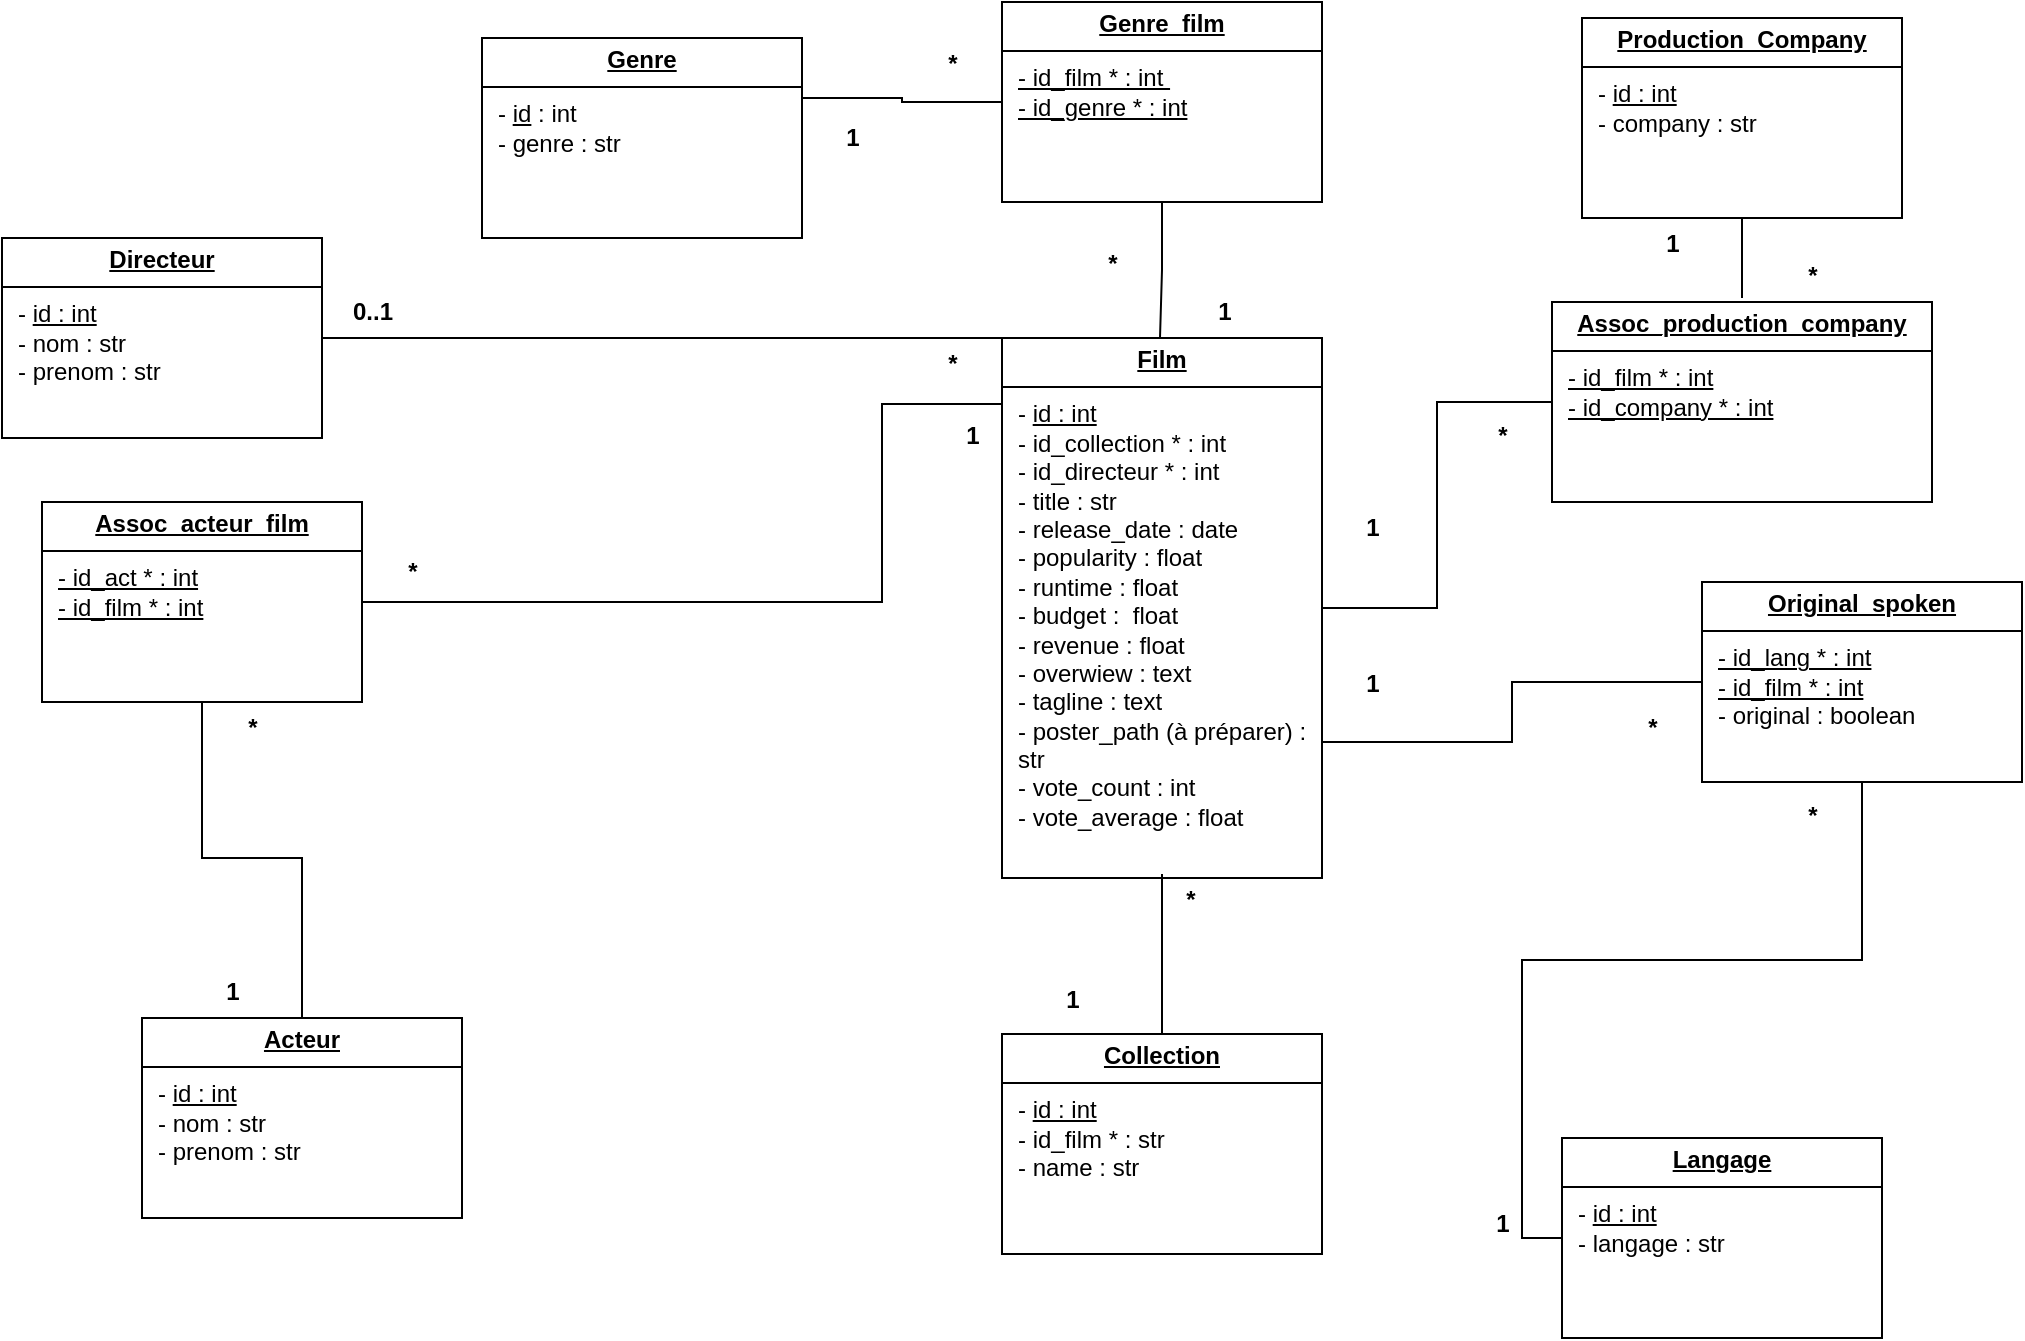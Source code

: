 <mxfile>
    <diagram name="Troisieme_version" id="YauvPk-F1fpuxmVFumh4">
        <mxGraphModel dx="1679" dy="948" grid="1" gridSize="10" guides="1" tooltips="1" connect="1" arrows="1" fold="1" page="1" pageScale="1" pageWidth="827" pageHeight="1169" math="0" shadow="0">
            <root>
                <mxCell id="2UzMBbFxG-jk5nLvKuJf-0"/>
                <mxCell id="2UzMBbFxG-jk5nLvKuJf-1" parent="2UzMBbFxG-jk5nLvKuJf-0"/>
                <mxCell id="2UzMBbFxG-jk5nLvKuJf-2" value="&lt;p style=&quot;margin:0px;margin-top:4px;text-align:center;text-decoration:underline;&quot;&gt;&lt;b&gt;Film&lt;/b&gt;&lt;/p&gt;&lt;hr size=&quot;1&quot; style=&quot;border-style:solid;&quot;&gt;&lt;p style=&quot;margin:0px;margin-left:8px;&quot;&gt;- &lt;u&gt;id : int&lt;/u&gt;&lt;/p&gt;&lt;p style=&quot;margin:0px;margin-left:8px;&quot;&gt;- id_collection * : int&lt;/p&gt;&lt;p style=&quot;margin:0px;margin-left:8px;&quot;&gt;- id_directeur * : int&lt;/p&gt;&lt;p style=&quot;margin:0px;margin-left:8px;&quot;&gt;- title : str&lt;/p&gt;&lt;p style=&quot;margin:0px;margin-left:8px;&quot;&gt;- release_date : date&lt;/p&gt;&lt;p style=&quot;margin:0px;margin-left:8px;&quot;&gt;- popularity : float&lt;/p&gt;&lt;p style=&quot;margin:0px;margin-left:8px;&quot;&gt;- runtime : float&lt;/p&gt;&lt;p style=&quot;margin:0px;margin-left:8px;&quot;&gt;- budget :&amp;nbsp; float&lt;/p&gt;&lt;p style=&quot;margin:0px;margin-left:8px;&quot;&gt;- revenue : float&lt;/p&gt;&lt;p style=&quot;margin: 0px 0px 0px 8px;&quot;&gt;- overwiew : text&lt;/p&gt;&lt;p style=&quot;margin: 0px 0px 0px 8px;&quot;&gt;- tagline : text&lt;/p&gt;&lt;p style=&quot;margin: 0px 0px 0px 8px;&quot;&gt;- poster_path (à préparer) : str&lt;/p&gt;&lt;p style=&quot;margin: 0px 0px 0px 8px;&quot;&gt;- vote_count : int&lt;/p&gt;&lt;p style=&quot;margin: 0px 0px 0px 8px;&quot;&gt;- vote_average : float&lt;/p&gt;" style="verticalAlign=top;align=left;overflow=fill;html=1;whiteSpace=wrap;" parent="2UzMBbFxG-jk5nLvKuJf-1" vertex="1">
                    <mxGeometry x="310" y="200" width="160" height="270" as="geometry"/>
                </mxCell>
                <mxCell id="2UzMBbFxG-jk5nLvKuJf-3" value="&lt;p style=&quot;margin:0px;margin-top:4px;text-align:center;text-decoration:underline;&quot;&gt;&lt;b&gt;Genre&lt;/b&gt;&lt;/p&gt;&lt;hr size=&quot;1&quot; style=&quot;border-style:solid;&quot;&gt;&lt;p style=&quot;margin:0px;margin-left:8px;&quot;&gt;- &lt;u&gt;id&lt;/u&gt; : int&lt;/p&gt;&lt;p style=&quot;margin:0px;margin-left:8px;&quot;&gt;- genre : str&lt;/p&gt;" style="verticalAlign=top;align=left;overflow=fill;html=1;whiteSpace=wrap;" parent="2UzMBbFxG-jk5nLvKuJf-1" vertex="1">
                    <mxGeometry x="50" y="50" width="160" height="100" as="geometry"/>
                </mxCell>
                <mxCell id="2UzMBbFxG-jk5nLvKuJf-4" value="&lt;p style=&quot;margin:0px;margin-top:4px;text-align:center;text-decoration:underline;&quot;&gt;&lt;b&gt;Genre_film&lt;/b&gt;&lt;/p&gt;&lt;hr size=&quot;1&quot; style=&quot;border-style:solid;&quot;&gt;&lt;p style=&quot;margin:0px;margin-left:8px;&quot;&gt;&lt;span style=&quot;background-color: initial;&quot;&gt;&lt;u&gt;- id_film * : int&amp;nbsp;&lt;/u&gt;&lt;/span&gt;&lt;/p&gt;&lt;p style=&quot;margin:0px;margin-left:8px;&quot;&gt;&lt;u&gt;- id_genre * : int&lt;/u&gt;&lt;/p&gt;&lt;p style=&quot;margin:0px;margin-left:8px;&quot;&gt;&lt;br&gt;&lt;/p&gt;&lt;p style=&quot;margin:0px;margin-left:8px;&quot;&gt;&lt;br&gt;&lt;/p&gt;&lt;p style=&quot;margin:0px;margin-left:8px;&quot;&gt;&lt;br&gt;&lt;/p&gt;&lt;p style=&quot;margin:0px;margin-left:8px;&quot;&gt;Traitement à faire sous python pour la colonne genre (| en séparateur)&lt;/p&gt;" style="verticalAlign=top;align=left;overflow=fill;html=1;whiteSpace=wrap;" parent="2UzMBbFxG-jk5nLvKuJf-1" vertex="1">
                    <mxGeometry x="310" y="32" width="160" height="100" as="geometry"/>
                </mxCell>
                <mxCell id="2UzMBbFxG-jk5nLvKuJf-5" style="edgeStyle=orthogonalEdgeStyle;rounded=0;orthogonalLoop=1;jettySize=auto;html=1;endArrow=none;endFill=0;exitX=0;exitY=0.5;exitDx=0;exitDy=0;" parent="2UzMBbFxG-jk5nLvKuJf-1" source="2UzMBbFxG-jk5nLvKuJf-6" target="2UzMBbFxG-jk5nLvKuJf-7" edge="1">
                    <mxGeometry relative="1" as="geometry">
                        <mxPoint x="920" y="430" as="sourcePoint"/>
                    </mxGeometry>
                </mxCell>
                <mxCell id="2UzMBbFxG-jk5nLvKuJf-6" value="&lt;p style=&quot;margin:0px;margin-top:4px;text-align:center;text-decoration:underline;&quot;&gt;&lt;b&gt;Langage&lt;/b&gt;&lt;/p&gt;&lt;hr size=&quot;1&quot; style=&quot;border-style:solid;&quot;&gt;&lt;p style=&quot;margin:0px;margin-left:8px;&quot;&gt;- &lt;u&gt;id : int&lt;/u&gt;&lt;/p&gt;&lt;p style=&quot;margin:0px;margin-left:8px;&quot;&gt;- langage : str&lt;/p&gt;" style="verticalAlign=top;align=left;overflow=fill;html=1;whiteSpace=wrap;" parent="2UzMBbFxG-jk5nLvKuJf-1" vertex="1">
                    <mxGeometry x="590" y="600" width="160" height="100" as="geometry"/>
                </mxCell>
                <mxCell id="2UzMBbFxG-jk5nLvKuJf-7" value="&lt;p style=&quot;margin:0px;margin-top:4px;text-align:center;text-decoration:underline;&quot;&gt;&lt;b&gt;Original_spoken&lt;/b&gt;&lt;/p&gt;&lt;hr size=&quot;1&quot; style=&quot;border-style:solid;&quot;&gt;&lt;p style=&quot;margin:0px;margin-left:8px;&quot;&gt;&lt;span style=&quot;background-color: initial;&quot;&gt;&lt;u&gt;- id_lang * : int&lt;/u&gt;&lt;/span&gt;&lt;/p&gt;&lt;p style=&quot;margin:0px;margin-left:8px;&quot;&gt;&lt;u&gt;- id_film * : int&lt;/u&gt;&lt;/p&gt;&lt;p style=&quot;margin:0px;margin-left:8px;&quot;&gt;- original : boolean&lt;/p&gt;&lt;p style=&quot;margin:0px;margin-left:8px;&quot;&gt;&lt;br&gt;&lt;/p&gt;&lt;p style=&quot;margin:0px;margin-left:8px;&quot;&gt;&lt;br&gt;&lt;/p&gt;&lt;p style=&quot;margin:0px;margin-left:8px;&quot;&gt;traitement à gérer sous python (original_langage et spoken_langage)&lt;/p&gt;" style="verticalAlign=top;align=left;overflow=fill;html=1;whiteSpace=wrap;" parent="2UzMBbFxG-jk5nLvKuJf-1" vertex="1">
                    <mxGeometry x="660" y="322" width="160" height="100" as="geometry"/>
                </mxCell>
                <mxCell id="2UzMBbFxG-jk5nLvKuJf-9" value="1" style="text;align=center;fontStyle=1;verticalAlign=middle;spacingLeft=3;spacingRight=3;strokeColor=none;rotatable=0;points=[[0,0.5],[1,0.5]];portConstraint=eastwest;html=1;" parent="2UzMBbFxG-jk5nLvKuJf-1" vertex="1">
                    <mxGeometry x="535" y="630" width="50" height="26" as="geometry"/>
                </mxCell>
                <mxCell id="2UzMBbFxG-jk5nLvKuJf-10" value="*" style="text;align=center;fontStyle=1;verticalAlign=middle;spacingLeft=3;spacingRight=3;strokeColor=none;rotatable=0;points=[[0,0.5],[1,0.5]];portConstraint=eastwest;html=1;" parent="2UzMBbFxG-jk5nLvKuJf-1" vertex="1">
                    <mxGeometry x="610" y="382" width="50" height="26" as="geometry"/>
                </mxCell>
                <mxCell id="2UzMBbFxG-jk5nLvKuJf-11" style="edgeStyle=orthogonalEdgeStyle;rounded=0;orthogonalLoop=1;jettySize=auto;html=1;exitX=1;exitY=0.748;exitDx=0;exitDy=0;endArrow=none;endFill=0;exitPerimeter=0;" parent="2UzMBbFxG-jk5nLvKuJf-1" source="2UzMBbFxG-jk5nLvKuJf-2" target="2UzMBbFxG-jk5nLvKuJf-7" edge="1">
                    <mxGeometry relative="1" as="geometry">
                        <mxPoint x="210" y="450" as="sourcePoint"/>
                        <mxPoint x="320" y="450" as="targetPoint"/>
                    </mxGeometry>
                </mxCell>
                <mxCell id="2UzMBbFxG-jk5nLvKuJf-13" value="1" style="text;align=center;fontStyle=1;verticalAlign=middle;spacingLeft=3;spacingRight=3;strokeColor=none;rotatable=0;points=[[0,0.5],[1,0.5]];portConstraint=eastwest;html=1;" parent="2UzMBbFxG-jk5nLvKuJf-1" vertex="1">
                    <mxGeometry x="714" y="176" width="50" height="26" as="geometry"/>
                </mxCell>
                <mxCell id="2UzMBbFxG-jk5nLvKuJf-14" style="edgeStyle=orthogonalEdgeStyle;rounded=0;orthogonalLoop=1;jettySize=auto;html=1;exitX=0.5;exitY=1;exitDx=0;exitDy=0;endArrow=none;endFill=0;" parent="2UzMBbFxG-jk5nLvKuJf-1" source="2UzMBbFxG-jk5nLvKuJf-4" edge="1">
                    <mxGeometry relative="1" as="geometry">
                        <mxPoint x="389" y="170" as="sourcePoint"/>
                        <mxPoint x="389" y="200" as="targetPoint"/>
                    </mxGeometry>
                </mxCell>
                <mxCell id="2UzMBbFxG-jk5nLvKuJf-15" value="1" style="text;align=center;fontStyle=1;verticalAlign=middle;spacingLeft=3;spacingRight=3;strokeColor=none;rotatable=0;points=[[0,0.5],[1,0.5]];portConstraint=eastwest;html=1;" parent="2UzMBbFxG-jk5nLvKuJf-1" vertex="1">
                    <mxGeometry x="396" y="174" width="50" height="26" as="geometry"/>
                </mxCell>
                <mxCell id="2UzMBbFxG-jk5nLvKuJf-16" value="*" style="text;align=center;fontStyle=1;verticalAlign=middle;spacingLeft=3;spacingRight=3;strokeColor=none;rotatable=0;points=[[0,0.5],[1,0.5]];portConstraint=eastwest;html=1;" parent="2UzMBbFxG-jk5nLvKuJf-1" vertex="1">
                    <mxGeometry x="340" y="150" width="50" height="26" as="geometry"/>
                </mxCell>
                <mxCell id="2UzMBbFxG-jk5nLvKuJf-17" style="edgeStyle=orthogonalEdgeStyle;rounded=0;orthogonalLoop=1;jettySize=auto;html=1;exitX=1;exitY=0.5;exitDx=0;exitDy=0;endArrow=none;endFill=0;entryX=0;entryY=0.5;entryDx=0;entryDy=0;" parent="2UzMBbFxG-jk5nLvKuJf-1" source="2UzMBbFxG-jk5nLvKuJf-3" target="2UzMBbFxG-jk5nLvKuJf-4" edge="1">
                    <mxGeometry relative="1" as="geometry">
                        <mxPoint x="400" y="160" as="sourcePoint"/>
                        <mxPoint x="399" y="240" as="targetPoint"/>
                        <Array as="points">
                            <mxPoint x="210" y="80"/>
                            <mxPoint x="260" y="80"/>
                            <mxPoint x="260" y="82"/>
                        </Array>
                    </mxGeometry>
                </mxCell>
                <mxCell id="2UzMBbFxG-jk5nLvKuJf-18" value="*" style="text;align=center;fontStyle=1;verticalAlign=middle;spacingLeft=3;spacingRight=3;strokeColor=none;rotatable=0;points=[[0,0.5],[1,0.5]];portConstraint=eastwest;html=1;" parent="2UzMBbFxG-jk5nLvKuJf-1" vertex="1">
                    <mxGeometry x="260" y="50" width="50" height="26" as="geometry"/>
                </mxCell>
                <mxCell id="2UzMBbFxG-jk5nLvKuJf-19" value="1" style="text;align=center;fontStyle=1;verticalAlign=middle;spacingLeft=3;spacingRight=3;strokeColor=none;rotatable=0;points=[[0,0.5],[1,0.5]];portConstraint=eastwest;html=1;" parent="2UzMBbFxG-jk5nLvKuJf-1" vertex="1">
                    <mxGeometry x="210" y="87" width="50" height="26" as="geometry"/>
                </mxCell>
                <mxCell id="2UzMBbFxG-jk5nLvKuJf-23" value="&lt;p style=&quot;margin:0px;margin-top:4px;text-align:center;text-decoration:underline;&quot;&gt;&lt;b&gt;Production_Company&lt;/b&gt;&lt;/p&gt;&lt;hr size=&quot;1&quot; style=&quot;border-style:solid;&quot;&gt;&lt;p style=&quot;margin:0px;margin-left:8px;&quot;&gt;- &lt;u&gt;id : int&lt;/u&gt;&lt;/p&gt;&lt;p style=&quot;margin:0px;margin-left:8px;&quot;&gt;- company : str&lt;/p&gt;" style="verticalAlign=top;align=left;overflow=fill;html=1;whiteSpace=wrap;" parent="2UzMBbFxG-jk5nLvKuJf-1" vertex="1">
                    <mxGeometry x="600" y="40" width="160" height="100" as="geometry"/>
                </mxCell>
                <mxCell id="2UzMBbFxG-jk5nLvKuJf-24" value="&lt;p style=&quot;margin:0px;margin-top:4px;text-align:center;text-decoration:underline;&quot;&gt;&lt;b&gt;Assoc_production_company&lt;/b&gt;&lt;/p&gt;&lt;hr size=&quot;1&quot; style=&quot;border-style:solid;&quot;&gt;&lt;p style=&quot;margin:0px;margin-left:8px;&quot;&gt;&lt;span style=&quot;background-color: initial;&quot;&gt;&lt;u&gt;- id_film * : int&lt;/u&gt;&lt;/span&gt;&lt;/p&gt;&lt;p style=&quot;margin:0px;margin-left:8px;&quot;&gt;&lt;u&gt;- id_company * : int&lt;/u&gt;&lt;/p&gt;" style="verticalAlign=top;align=left;overflow=fill;html=1;whiteSpace=wrap;" parent="2UzMBbFxG-jk5nLvKuJf-1" vertex="1">
                    <mxGeometry x="585" y="182" width="190" height="100" as="geometry"/>
                </mxCell>
                <mxCell id="2UzMBbFxG-jk5nLvKuJf-25" style="edgeStyle=orthogonalEdgeStyle;rounded=0;orthogonalLoop=1;jettySize=auto;html=1;exitX=0;exitY=0.5;exitDx=0;exitDy=0;endArrow=none;endFill=0;entryX=1;entryY=0.5;entryDx=0;entryDy=0;" parent="2UzMBbFxG-jk5nLvKuJf-1" source="2UzMBbFxG-jk5nLvKuJf-24" target="2UzMBbFxG-jk5nLvKuJf-2" edge="1">
                    <mxGeometry relative="1" as="geometry">
                        <mxPoint x="400" y="160" as="sourcePoint"/>
                        <mxPoint x="399" y="240" as="targetPoint"/>
                    </mxGeometry>
                </mxCell>
                <mxCell id="2UzMBbFxG-jk5nLvKuJf-26" value="1" style="text;align=center;fontStyle=1;verticalAlign=middle;spacingLeft=3;spacingRight=3;strokeColor=none;rotatable=0;points=[[0,0.5],[1,0.5]];portConstraint=eastwest;html=1;" parent="2UzMBbFxG-jk5nLvKuJf-1" vertex="1">
                    <mxGeometry x="470" y="282" width="50" height="26" as="geometry"/>
                </mxCell>
                <mxCell id="2UzMBbFxG-jk5nLvKuJf-27" value="*" style="text;align=center;fontStyle=1;verticalAlign=middle;spacingLeft=3;spacingRight=3;strokeColor=none;rotatable=0;points=[[0,0.5],[1,0.5]];portConstraint=eastwest;html=1;" parent="2UzMBbFxG-jk5nLvKuJf-1" vertex="1">
                    <mxGeometry x="535" y="236" width="50" height="26" as="geometry"/>
                </mxCell>
                <mxCell id="2UzMBbFxG-jk5nLvKuJf-28" style="edgeStyle=orthogonalEdgeStyle;rounded=0;orthogonalLoop=1;jettySize=auto;html=1;exitX=0.5;exitY=1;exitDx=0;exitDy=0;endArrow=none;endFill=0;" parent="2UzMBbFxG-jk5nLvKuJf-1" source="2UzMBbFxG-jk5nLvKuJf-23" edge="1">
                    <mxGeometry relative="1" as="geometry">
                        <mxPoint x="595" y="236" as="sourcePoint"/>
                        <mxPoint x="680" y="180" as="targetPoint"/>
                    </mxGeometry>
                </mxCell>
                <mxCell id="2UzMBbFxG-jk5nLvKuJf-29" value="1" style="text;align=center;fontStyle=1;verticalAlign=middle;spacingLeft=3;spacingRight=3;strokeColor=none;rotatable=0;points=[[0,0.5],[1,0.5]];portConstraint=eastwest;html=1;" parent="2UzMBbFxG-jk5nLvKuJf-1" vertex="1">
                    <mxGeometry x="620" y="136" width="50" height="34" as="geometry"/>
                </mxCell>
                <mxCell id="2UzMBbFxG-jk5nLvKuJf-30" value="*" style="text;align=center;fontStyle=1;verticalAlign=middle;spacingLeft=3;spacingRight=3;strokeColor=none;rotatable=0;points=[[0,0.5],[1,0.5]];portConstraint=eastwest;html=1;" parent="2UzMBbFxG-jk5nLvKuJf-1" vertex="1">
                    <mxGeometry x="690" y="156" width="50" height="26" as="geometry"/>
                </mxCell>
                <mxCell id="2UzMBbFxG-jk5nLvKuJf-38" value="&lt;p style=&quot;margin:0px;margin-top:4px;text-align:center;text-decoration:underline;&quot;&gt;&lt;b&gt;Collection&lt;/b&gt;&lt;/p&gt;&lt;hr size=&quot;1&quot; style=&quot;border-style:solid;&quot;&gt;&lt;p style=&quot;margin:0px;margin-left:8px;&quot;&gt;- &lt;u&gt;id : int&lt;/u&gt;&lt;/p&gt;&lt;p style=&quot;margin:0px;margin-left:8px;&quot;&gt;- id_film * : str&lt;/p&gt;&lt;p style=&quot;margin:0px;margin-left:8px;&quot;&gt;- name : str&lt;/p&gt;&lt;p style=&quot;margin:0px;margin-left:8px;&quot;&gt;&lt;br&gt;&lt;/p&gt;" style="verticalAlign=top;align=left;overflow=fill;html=1;whiteSpace=wrap;" parent="2UzMBbFxG-jk5nLvKuJf-1" vertex="1">
                    <mxGeometry x="310" y="548" width="160" height="110" as="geometry"/>
                </mxCell>
                <mxCell id="2UzMBbFxG-jk5nLvKuJf-43" style="edgeStyle=orthogonalEdgeStyle;rounded=0;orthogonalLoop=1;jettySize=auto;html=1;endArrow=none;endFill=0;exitX=0.5;exitY=1;exitDx=0;exitDy=0;entryX=0.5;entryY=0;entryDx=0;entryDy=0;" parent="2UzMBbFxG-jk5nLvKuJf-1" target="2UzMBbFxG-jk5nLvKuJf-38" edge="1">
                    <mxGeometry relative="1" as="geometry">
                        <mxPoint x="390" y="468" as="sourcePoint"/>
                        <mxPoint x="530" y="568" as="targetPoint"/>
                        <Array as="points">
                            <mxPoint x="390" y="538"/>
                            <mxPoint x="390" y="538"/>
                        </Array>
                    </mxGeometry>
                </mxCell>
                <mxCell id="v6lag2_lKAMTokFdCcw8-0" value="&lt;p style=&quot;margin:0px;margin-top:4px;text-align:center;text-decoration:underline;&quot;&gt;&lt;b&gt;Directeur&lt;/b&gt;&lt;/p&gt;&lt;hr size=&quot;1&quot; style=&quot;border-style:solid;&quot;&gt;&lt;p style=&quot;margin:0px;margin-left:8px;&quot;&gt;- &lt;u&gt;id : int&lt;/u&gt;&lt;/p&gt;&lt;p style=&quot;margin:0px;margin-left:8px;&quot;&gt;- nom : str&lt;/p&gt;&lt;p style=&quot;margin:0px;margin-left:8px;&quot;&gt;- prenom : str&lt;/p&gt;" style="verticalAlign=top;align=left;overflow=fill;html=1;whiteSpace=wrap;" parent="2UzMBbFxG-jk5nLvKuJf-1" vertex="1">
                    <mxGeometry x="-190" y="150" width="160" height="100" as="geometry"/>
                </mxCell>
                <mxCell id="v6lag2_lKAMTokFdCcw8-2" value="&lt;p style=&quot;margin:0px;margin-top:4px;text-align:center;text-decoration:underline;&quot;&gt;&lt;b&gt;Acteur&lt;/b&gt;&lt;/p&gt;&lt;hr size=&quot;1&quot; style=&quot;border-style:solid;&quot;&gt;&lt;p style=&quot;margin:0px;margin-left:8px;&quot;&gt;- &lt;u&gt;id : int&lt;/u&gt;&lt;/p&gt;&lt;p style=&quot;margin:0px;margin-left:8px;&quot;&gt;- nom : str&lt;/p&gt;&lt;p style=&quot;margin:0px;margin-left:8px;&quot;&gt;- prenom : str&lt;/p&gt;" style="verticalAlign=top;align=left;overflow=fill;html=1;whiteSpace=wrap;" parent="2UzMBbFxG-jk5nLvKuJf-1" vertex="1">
                    <mxGeometry x="-120" y="540" width="160" height="100" as="geometry"/>
                </mxCell>
                <mxCell id="v6lag2_lKAMTokFdCcw8-3" style="edgeStyle=orthogonalEdgeStyle;rounded=0;orthogonalLoop=1;jettySize=auto;html=1;exitX=1;exitY=0.5;exitDx=0;exitDy=0;endArrow=none;endFill=0;entryX=0;entryY=0;entryDx=0;entryDy=0;" parent="2UzMBbFxG-jk5nLvKuJf-1" source="v6lag2_lKAMTokFdCcw8-0" target="2UzMBbFxG-jk5nLvKuJf-2" edge="1">
                    <mxGeometry relative="1" as="geometry">
                        <mxPoint x="49.75" y="375" as="sourcePoint"/>
                        <mxPoint x="109.75" y="340" as="targetPoint"/>
                        <Array as="points">
                            <mxPoint x="220" y="200"/>
                            <mxPoint x="220" y="200"/>
                        </Array>
                    </mxGeometry>
                </mxCell>
                <mxCell id="v6lag2_lKAMTokFdCcw8-4" value="0..1" style="text;align=center;fontStyle=1;verticalAlign=middle;spacingLeft=3;spacingRight=3;strokeColor=none;rotatable=0;points=[[0,0.5],[1,0.5]];portConstraint=eastwest;html=1;" parent="2UzMBbFxG-jk5nLvKuJf-1" vertex="1">
                    <mxGeometry x="-30" y="174" width="50" height="26" as="geometry"/>
                </mxCell>
                <mxCell id="v6lag2_lKAMTokFdCcw8-5" value="*" style="text;align=center;fontStyle=1;verticalAlign=middle;spacingLeft=3;spacingRight=3;strokeColor=none;rotatable=0;points=[[0,0.5],[1,0.5]];portConstraint=eastwest;html=1;" parent="2UzMBbFxG-jk5nLvKuJf-1" vertex="1">
                    <mxGeometry x="260" y="200" width="50" height="26" as="geometry"/>
                </mxCell>
                <mxCell id="v6lag2_lKAMTokFdCcw8-6" value="&lt;p style=&quot;margin:0px;margin-top:4px;text-align:center;text-decoration:underline;&quot;&gt;&lt;b&gt;Assoc_acteur_film&lt;/b&gt;&lt;/p&gt;&lt;hr size=&quot;1&quot; style=&quot;border-style:solid;&quot;&gt;&lt;p style=&quot;margin:0px;margin-left:8px;&quot;&gt;&lt;span style=&quot;background-color: initial;&quot;&gt;&lt;u&gt;- id_act * : int&lt;/u&gt;&lt;/span&gt;&lt;/p&gt;&lt;p style=&quot;margin:0px;margin-left:8px;&quot;&gt;&lt;u&gt;- id_film * : int&lt;/u&gt;&lt;/p&gt;" style="verticalAlign=top;align=left;overflow=fill;html=1;whiteSpace=wrap;" parent="2UzMBbFxG-jk5nLvKuJf-1" vertex="1">
                    <mxGeometry x="-170" y="282" width="160" height="100" as="geometry"/>
                </mxCell>
                <mxCell id="v6lag2_lKAMTokFdCcw8-7" style="edgeStyle=orthogonalEdgeStyle;rounded=0;orthogonalLoop=1;jettySize=auto;html=1;endArrow=none;endFill=0;entryX=0.5;entryY=0;entryDx=0;entryDy=0;exitX=0.5;exitY=1;exitDx=0;exitDy=0;" parent="2UzMBbFxG-jk5nLvKuJf-1" source="v6lag2_lKAMTokFdCcw8-6" target="v6lag2_lKAMTokFdCcw8-2" edge="1">
                    <mxGeometry relative="1" as="geometry">
                        <mxPoint x="-90" y="394" as="sourcePoint"/>
                        <mxPoint x="270" y="790" as="targetPoint"/>
                        <Array as="points">
                            <mxPoint x="-90" y="460"/>
                            <mxPoint x="-40" y="460"/>
                        </Array>
                    </mxGeometry>
                </mxCell>
                <mxCell id="v6lag2_lKAMTokFdCcw8-8" value="1" style="text;align=center;fontStyle=1;verticalAlign=middle;spacingLeft=3;spacingRight=3;strokeColor=none;rotatable=0;points=[[0,0.5],[1,0.5]];portConstraint=eastwest;html=1;" parent="2UzMBbFxG-jk5nLvKuJf-1" vertex="1">
                    <mxGeometry x="-100" y="514" width="50" height="26" as="geometry"/>
                </mxCell>
                <mxCell id="v6lag2_lKAMTokFdCcw8-9" value="*" style="text;align=center;fontStyle=1;verticalAlign=middle;spacingLeft=3;spacingRight=3;strokeColor=none;rotatable=0;points=[[0,0.5],[1,0.5]];portConstraint=eastwest;html=1;" parent="2UzMBbFxG-jk5nLvKuJf-1" vertex="1">
                    <mxGeometry x="-10" y="304" width="50" height="26" as="geometry"/>
                </mxCell>
                <mxCell id="v6lag2_lKAMTokFdCcw8-11" value="1" style="text;align=center;fontStyle=1;verticalAlign=middle;spacingLeft=3;spacingRight=3;strokeColor=none;rotatable=0;points=[[0,0.5],[1,0.5]];portConstraint=eastwest;html=1;" parent="2UzMBbFxG-jk5nLvKuJf-1" vertex="1">
                    <mxGeometry x="270" y="236" width="50" height="26" as="geometry"/>
                </mxCell>
                <mxCell id="v6lag2_lKAMTokFdCcw8-14" style="edgeStyle=orthogonalEdgeStyle;rounded=0;orthogonalLoop=1;jettySize=auto;html=1;endArrow=none;endFill=0;entryX=1;entryY=0.5;entryDx=0;entryDy=0;exitX=0;exitY=0.25;exitDx=0;exitDy=0;" parent="2UzMBbFxG-jk5nLvKuJf-1" source="2UzMBbFxG-jk5nLvKuJf-2" target="v6lag2_lKAMTokFdCcw8-6" edge="1">
                    <mxGeometry relative="1" as="geometry">
                        <mxPoint x="360" y="277.25" as="sourcePoint"/>
                        <mxPoint x="220" y="398.75" as="targetPoint"/>
                        <Array as="points">
                            <mxPoint x="250" y="233"/>
                            <mxPoint x="250" y="332"/>
                        </Array>
                    </mxGeometry>
                </mxCell>
                <mxCell id="v6lag2_lKAMTokFdCcw8-15" value="*" style="text;align=center;fontStyle=1;verticalAlign=middle;spacingLeft=3;spacingRight=3;strokeColor=none;rotatable=0;points=[[0,0.5],[1,0.5]];portConstraint=eastwest;html=1;" parent="2UzMBbFxG-jk5nLvKuJf-1" vertex="1">
                    <mxGeometry x="-90" y="382" width="50" height="26" as="geometry"/>
                </mxCell>
                <mxCell id="bw-bmElaB9IqUnMvs87G-1" value="1" style="text;align=center;fontStyle=1;verticalAlign=middle;spacingLeft=3;spacingRight=3;strokeColor=none;rotatable=0;points=[[0,0.5],[1,0.5]];portConstraint=eastwest;html=1;" parent="2UzMBbFxG-jk5nLvKuJf-1" vertex="1">
                    <mxGeometry x="470" y="360" width="50" height="26" as="geometry"/>
                </mxCell>
                <mxCell id="bw-bmElaB9IqUnMvs87G-3" value="*" style="text;align=center;fontStyle=1;verticalAlign=middle;spacingLeft=3;spacingRight=3;strokeColor=none;rotatable=0;points=[[0,0.5],[1,0.5]];portConstraint=eastwest;html=1;" parent="2UzMBbFxG-jk5nLvKuJf-1" vertex="1">
                    <mxGeometry x="690" y="426" width="50" height="26" as="geometry"/>
                </mxCell>
                <mxCell id="D5rh6VKLGtbffhpy3Fn9-0" value="*" style="text;align=center;fontStyle=1;verticalAlign=middle;spacingLeft=3;spacingRight=3;strokeColor=none;rotatable=0;points=[[0,0.5],[1,0.5]];portConstraint=eastwest;html=1;" parent="2UzMBbFxG-jk5nLvKuJf-1" vertex="1">
                    <mxGeometry x="379" y="468" width="50" height="26" as="geometry"/>
                </mxCell>
                <mxCell id="D5rh6VKLGtbffhpy3Fn9-1" value="1" style="text;align=center;fontStyle=1;verticalAlign=middle;spacingLeft=3;spacingRight=3;strokeColor=none;rotatable=0;points=[[0,0.5],[1,0.5]];portConstraint=eastwest;html=1;" parent="2UzMBbFxG-jk5nLvKuJf-1" vertex="1">
                    <mxGeometry x="320" y="518" width="50" height="26" as="geometry"/>
                </mxCell>
            </root>
        </mxGraphModel>
    </diagram>
</mxfile>